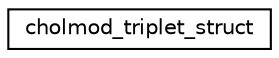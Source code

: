 digraph "Graphical Class Hierarchy"
{
 // INTERACTIVE_SVG=YES
  edge [fontname="Helvetica",fontsize="10",labelfontname="Helvetica",labelfontsize="10"];
  node [fontname="Helvetica",fontsize="10",shape=record];
  rankdir="LR";
  Node1 [label="cholmod_triplet_struct",height=0.2,width=0.4,color="black", fillcolor="white", style="filled",URL="$structcholmod__triplet__struct.html"];
}
